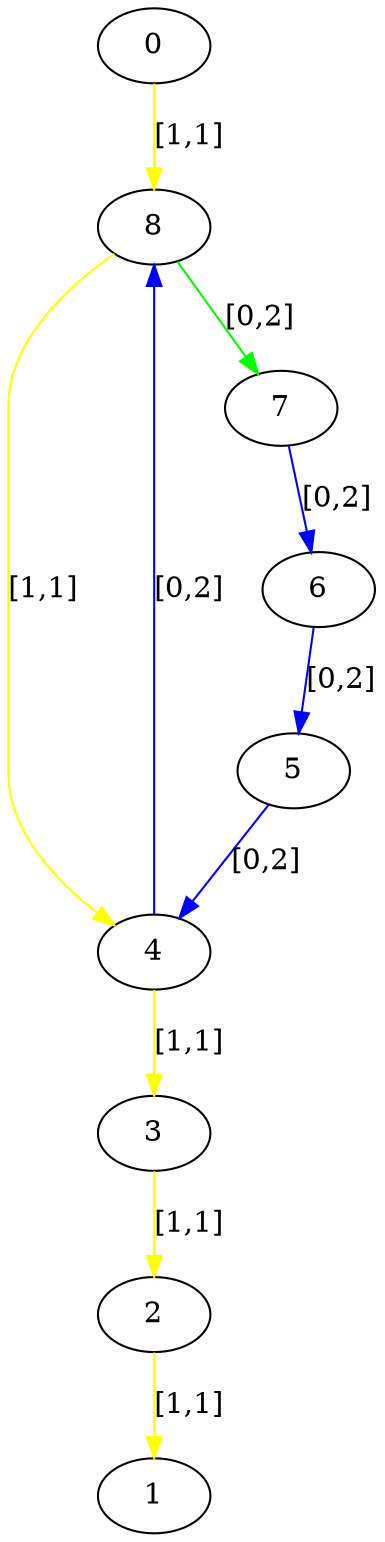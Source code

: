 digraph  {
0 [Country="United States", Internal=1, Latitude="42.37843", Longitude="-71.11644", id=0, label=0];
1 [Country="United States", Internal=1, Latitude="37.45383", Longitude="-122.18219", id=1, label=1];
2 [Country="United States", Internal=1, Latitude="34.42083", Longitude="-119.69819", id=2, label=2];
3 [Country="United States", Internal=1, Latitude="34.05223", Longitude="-118.24368", id=3, label=3];
4 [Country="United States", Internal=1, Latitude="34.01945", Longitude="-118.49119", id=4, label=4];
5 [Country="United States", Internal=1, Latitude="34.01945", Longitude="-118.49119", id=5, label=5];
6 [Country="United States", Internal=1, Latitude="40.76078", Longitude="-111.89105", id=6, label=6];
7 [Country="United States", Internal=1, Latitude="42.35954", Longitude="-71.09172", id=7, label=7];
8 [Country="United States", Internal=1, Latitude="42.3751", Longitude="-71.10561", id=8, label=8];
0 -> 8  [color=yellow, key=0, label="[1,1]"];
2 -> 1  [color=yellow, key=0, label="[1,1]"];
3 -> 2  [color=yellow, key=0, label="[1,1]"];
4 -> 8  [color=blue, key=0, label="[0,2]"];
4 -> 3  [color=yellow, key=0, label="[1,1]"];
5 -> 4  [color=blue, key=0, label="[0,2]"];
6 -> 5  [color=blue, key=0, label="[0,2]"];
7 -> 6  [color=blue, key=0, label="[0,2]"];
8 -> 7  [color=green, key=0, label="[0,2]"];
8 -> 4  [color=yellow, key=0, label="[1,1]"];
}
